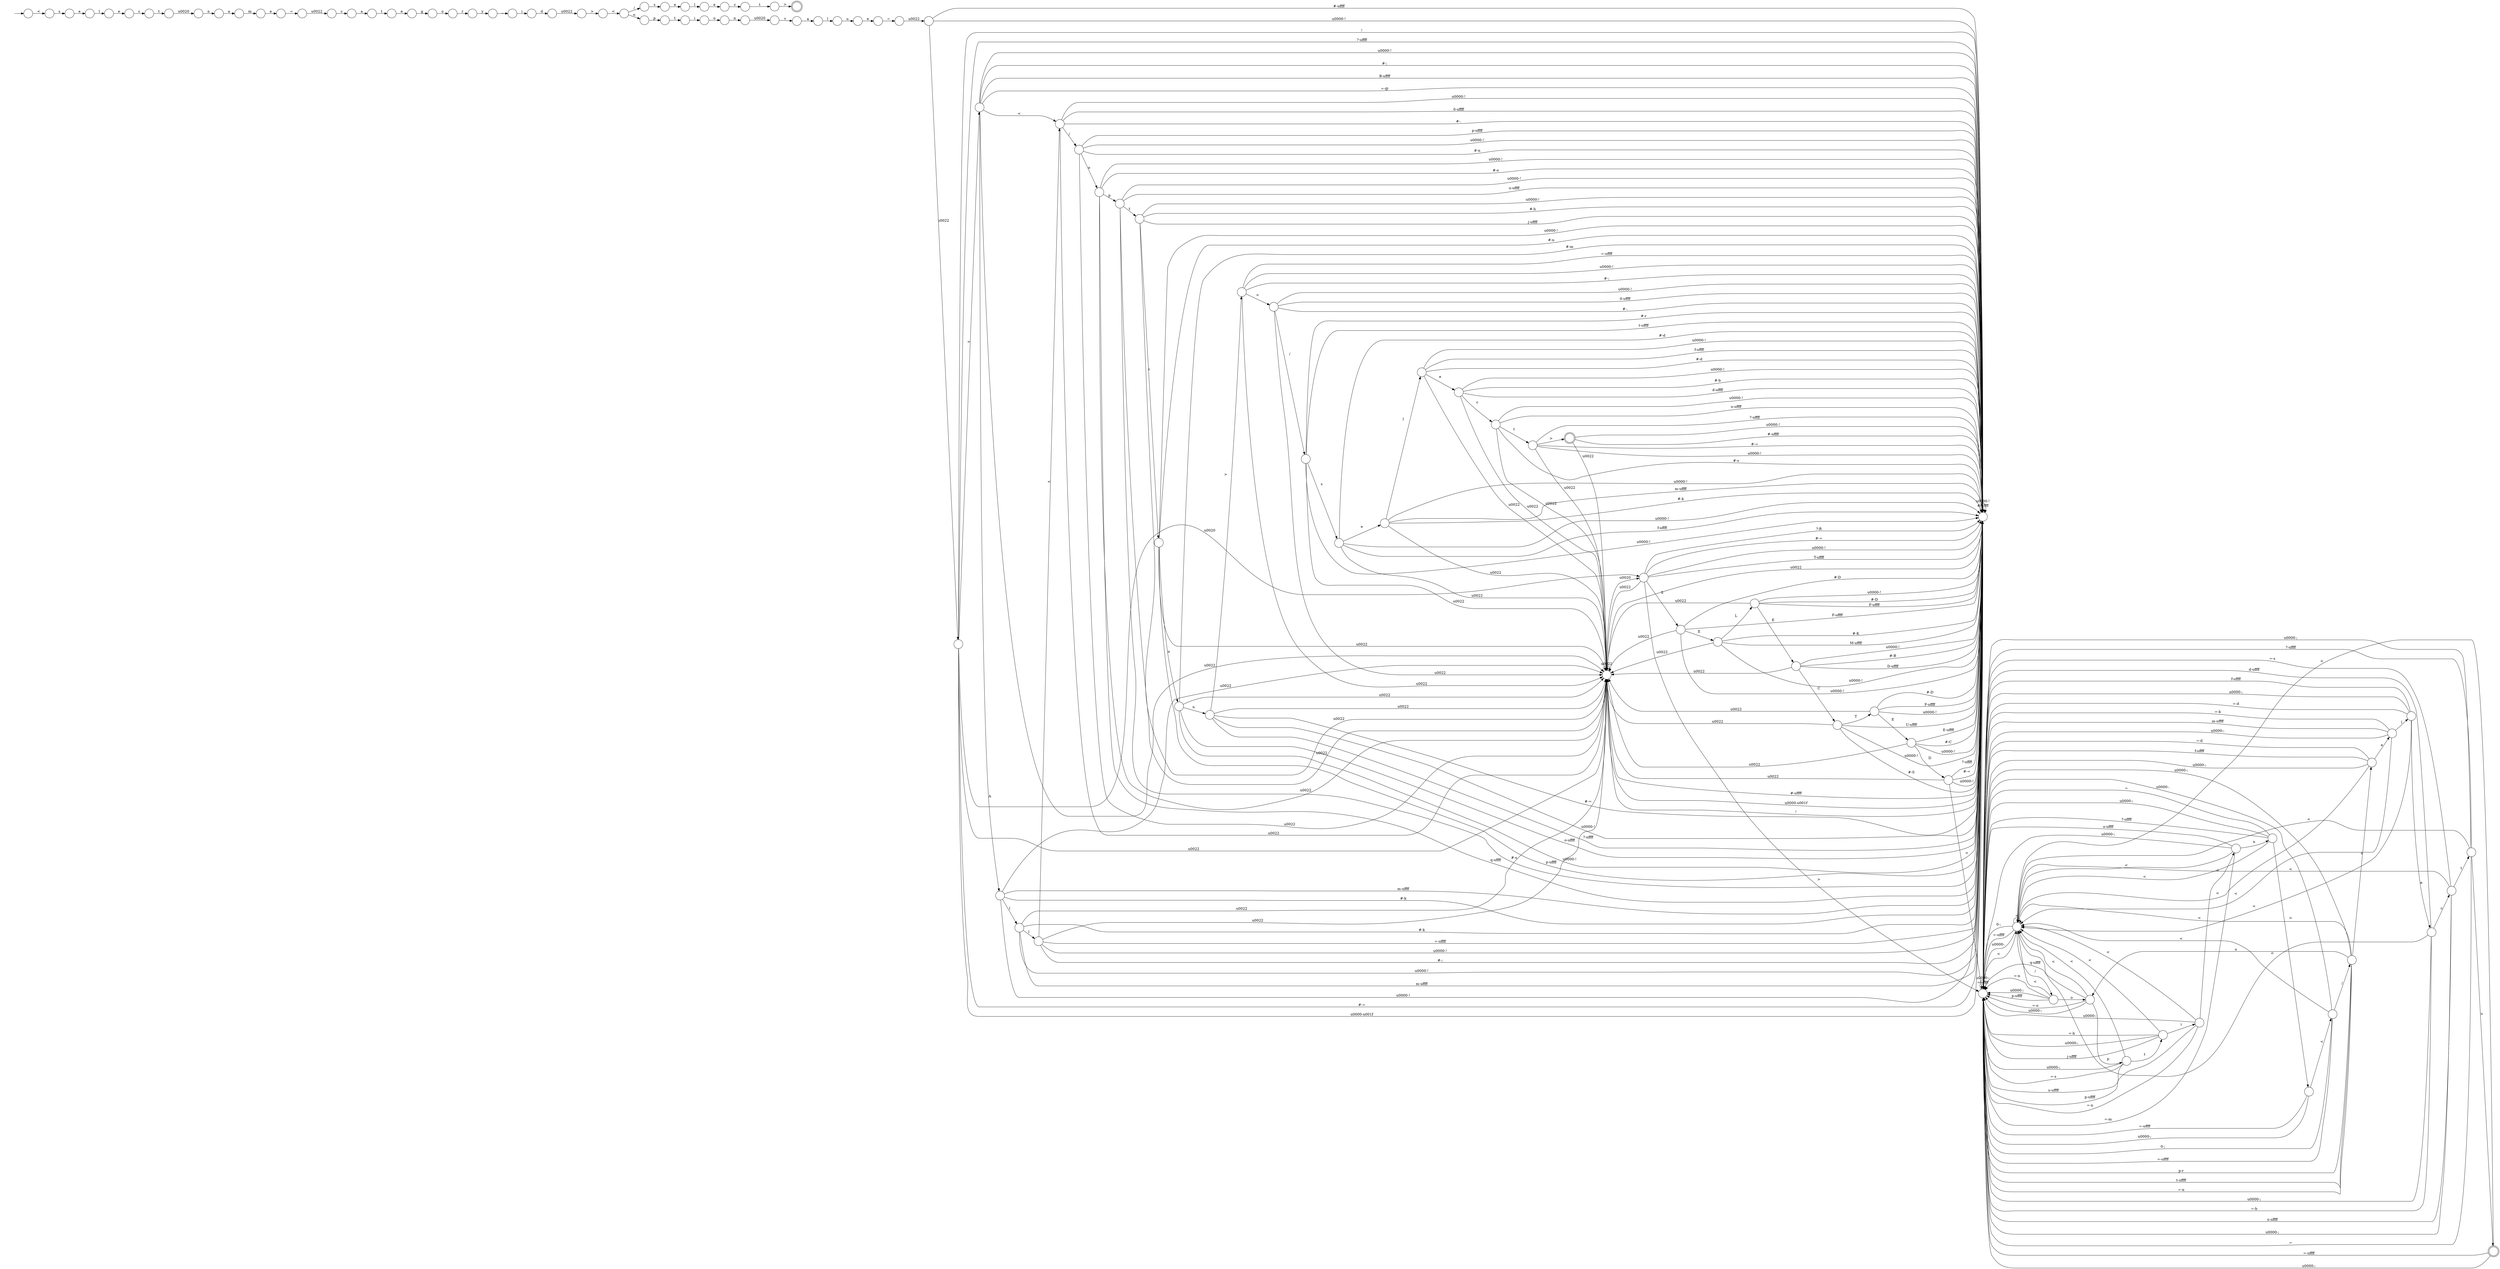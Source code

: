 digraph Automaton {
  rankdir = LR;
  0 [shape=circle,label=""];
  0 -> 60 [label="\u0022"]
  0 -> 86 [label="\u0000-!"]
  0 -> 2 [label="i"]
  0 -> 86 [label="#-h"]
  0 -> 86 [label="j-\uffff"]
  1 [shape=circle,label=""];
  1 -> 80 [label="0-;"]
  1 -> 80 [label="=-\uffff"]
  1 -> 80 [label="\u0000-."]
  1 -> 81 [label="/"]
  1 -> 14 [label="<"]
  2 [shape=circle,label=""];
  2 -> 60 [label="\u0022"]
  2 -> 86 [label="p-\uffff"]
  2 -> 86 [label="\u0000-!"]
  2 -> 86 [label="#-n"]
  2 -> 12 [label="o"]
  3 [shape=circle,label=""];
  3 -> 60 [label="\u0022"]
  3 -> 86 [label="#-="]
  3 -> 86 [label="\u0000-!"]
  3 -> 32 [label=">"]
  3 -> 86 [label="?-\uffff"]
  4 [shape=circle,label=""];
  4 -> 60 [label="\u0022"]
  4 -> 45 [label="c"]
  4 -> 86 [label="\u0000-!"]
  4 -> 86 [label="#-b"]
  4 -> 86 [label="d-\uffff"]
  5 [shape=circle,label=""];
  5 -> 37 [label="\u0022"]
  6 [shape=circle,label=""];
  6 -> 60 [label="\u0022"]
  6 -> 86 [label="\u0000-!"]
  6 -> 86 [label="#-K"]
  6 -> 48 [label="L"]
  6 -> 86 [label="M-\uffff"]
  7 [shape=circle,label=""];
  7 -> 61 [label="u"]
  8 [shape=circle,label=""];
  8 -> 64 [label="t"]
  9 [shape=circle,label=""];
  9 -> 34 [label="n"]
  10 [shape=circle,label=""];
  10 -> 9 [label="o"]
  11 [shape=circle,label=""];
  11 -> 103 [label="i"]
  11 -> 80 [label="=-h"]
  11 -> 80 [label="\u0000-;"]
  11 -> 14 [label="<"]
  11 -> 80 [label="j-\uffff"]
  12 [shape=circle,label=""];
  12 -> 22 [label="n"]
  12 -> 60 [label="\u0022"]
  12 -> 86 [label="o-\uffff"]
  12 -> 86 [label="\u0000-!"]
  12 -> 86 [label="#-m"]
  13 [shape=circle,label=""];
  13 -> 80 [label="="]
  13 -> 17 [label=">"]
  13 -> 80 [label="\u0000-;"]
  13 -> 14 [label="<"]
  13 -> 80 [label="?-\uffff"]
  14 [shape=circle,label=""];
  14 -> 80 [label="0-;"]
  14 -> 80 [label="=-\uffff"]
  14 -> 80 [label="\u0000-."]
  14 -> 69 [label="/"]
  14 -> 14 [label="<"]
  15 [shape=circle,label=""];
  15 -> 53 [label="a"]
  16 [shape=circle,label=""];
  16 -> 98 [label="y"]
  17 [shape=doublecircle,label=""];
  17 -> 80 [label="=-\uffff"]
  17 -> 80 [label="\u0000-;"]
  17 -> 14 [label="<"]
  18 [shape=circle,label=""];
  18 -> 35 [label="l"]
  19 [shape=circle,label=""];
  19 -> 86 [label="#-D"]
  19 -> 60 [label="\u0022"]
  19 -> 86 [label="F-\uffff"]
  19 -> 86 [label="\u0000-!"]
  19 -> 44 [label="E"]
  20 [shape=circle,label=""];
  20 -> 102 [label="/"]
  20 -> 90 [label="o"]
  21 [shape=circle,label=""];
  21 -> 80 [label="=-k"]
  21 -> 80 [label="m-\uffff"]
  21 -> 29 [label="l"]
  21 -> 80 [label="\u0000-;"]
  21 -> 14 [label="<"]
  22 [shape=circle,label=""];
  22 -> 60 [label="\u0022"]
  22 -> 86 [label="#-="]
  22 -> 86 [label="\u0000-!"]
  22 -> 75 [label=">"]
  22 -> 86 [label="?-\uffff"]
  23 [shape=circle,label=""];
  23 -> 50 [label="e"]
  24 [shape=circle,label=""];
  24 -> 79 [label="a"]
  25 [shape=circle,label=""];
  25 -> 36 [label="v"]
  26 [shape=circle,label=""];
  26 -> 60 [label="\u0022"]
  26 -> 86 [label="\u0000-!"]
  26 -> 86 [label="m-\uffff"]
  26 -> 71 [label="l"]
  26 -> 86 [label="#-k"]
  27 [shape=circle,label=""];
  27 -> 60 [label="\u0022"]
  27 -> 86 [label="\u0000-!"]
  27 -> 86 [label="#-r"]
  27 -> 49 [label="s"]
  27 -> 86 [label="t-\uffff"]
  28 [shape=circle,label=""];
  28 -> 13 [label="t"]
  28 -> 80 [label="u-\uffff"]
  28 -> 80 [label="\u0000-;"]
  28 -> 14 [label="<"]
  28 -> 80 [label="=-s"]
  29 [shape=circle,label=""];
  29 -> 39 [label="e"]
  29 -> 80 [label="f-\uffff"]
  29 -> 80 [label="\u0000-;"]
  29 -> 14 [label="<"]
  29 -> 80 [label="=-d"]
  30 [shape=circle,label=""];
  30 -> 60 [label="\u0022"]
  30 -> 86 [label="\u0000-!"]
  30 -> 4 [label="e"]
  30 -> 86 [label="f-\uffff"]
  30 -> 86 [label="#-d"]
  31 [shape=circle,label=""];
  31 -> 80 [label="q-\uffff"]
  31 -> 82 [label="p"]
  31 -> 80 [label="=-o"]
  31 -> 80 [label="\u0000-;"]
  31 -> 14 [label="<"]
  32 [shape=doublecircle,label=""];
  32 -> 60 [label="\u0022"]
  32 -> 86 [label="#-\uffff"]
  32 -> 86 [label="\u0000-!"]
  33 [shape=circle,label=""];
  33 -> 7 [label="l"]
  34 [shape=circle,label=""];
  34 -> 25 [label="\u0020"]
  35 [shape=circle,label=""];
  35 -> 76 [label="e"]
  36 [shape=circle,label=""];
  36 -> 33 [label="a"]
  37 [shape=circle,label=""];
  37 -> 94 [label=">"]
  38 [shape=circle,label=""];
  38 -> 43 [label="="]
  39 [shape=circle,label=""];
  39 -> 28 [label="c"]
  39 -> 80 [label="=-b"]
  39 -> 80 [label="d-\uffff"]
  39 -> 80 [label="\u0000-;"]
  39 -> 14 [label="<"]
  40 [shape=circle,label=""];
  40 -> 60 [label="\u0022"]
  40 -> 58 [label="/"]
  40 -> 86 [label="\u0000-!"]
  40 -> 86 [label="0-\uffff"]
  40 -> 86 [label="#-."]
  41 [shape=circle,label=""];
  41 -> 87 [label="c"]
  42 [shape=circle,label=""];
  42 -> 23 [label="s"]
  43 [shape=circle,label=""];
  43 -> 88 [label="\u0022"]
  44 [shape=circle,label=""];
  44 -> 60 [label="\u0022"]
  44 -> 93 [label="D"]
  44 -> 86 [label="\u0000-!"]
  44 -> 86 [label="E-\uffff"]
  44 -> 86 [label="#-C"]
  45 [shape=circle,label=""];
  45 -> 60 [label="\u0022"]
  45 -> 3 [label="t"]
  45 -> 86 [label="#-s"]
  45 -> 86 [label="\u0000-!"]
  45 -> 86 [label="u-\uffff"]
  46 [shape=circle,label=""];
  46 -> 72 [label="e"]
  47 [shape=circle,label=""];
  47 -> 60 [label="\u0022"]
  47 -> 26 [label="A"]
  47 -> 86 [label="\u0000-!"]
  47 -> 86 [label="#-;"]
  47 -> 86 [label="B-\uffff"]
  47 -> 86 [label="=-@"]
  47 -> 40 [label="<"]
  48 [shape=circle,label=""];
  48 -> 86 [label="#-D"]
  48 -> 60 [label="\u0022"]
  48 -> 86 [label="F-\uffff"]
  48 -> 86 [label="\u0000-!"]
  48 -> 68 [label="E"]
  49 [shape=circle,label=""];
  49 -> 60 [label="\u0022"]
  49 -> 86 [label="\u0000-!"]
  49 -> 78 [label="e"]
  49 -> 86 [label="f-\uffff"]
  49 -> 86 [label="#-d"]
  50 [shape=circle,label=""];
  50 -> 63 [label="l"]
  51 [shape=circle,label=""];
  51 -> 100 [label="\u0020"]
  52 [shape=circle,label=""];
  52 -> 60 [label="\u0022"]
  52 -> 86 [label="\u0000-!"]
  52 -> 19 [label="T"]
  52 -> 86 [label="#-S"]
  52 -> 86 [label="U-\uffff"]
  53 [shape=circle,label=""];
  53 -> 46 [label="m"]
  54 [shape=circle,label=""];
  initial [shape=plaintext,label=""];
  initial -> 54
  54 -> 42 [label="<"]
  55 [shape=circle,label=""];
  55 -> 16 [label="r"]
  56 [shape=circle,label=""];
  56 -> 86 [label="q-\uffff"]
  56 -> 60 [label="\u0022"]
  56 -> 86 [label="\u0000-!"]
  56 -> 85 [label="p"]
  56 -> 86 [label="#-o"]
  57 [shape=circle,label=""];
  57 -> 24 [label="c"]
  58 [shape=circle,label=""];
  58 -> 60 [label="\u0022"]
  58 -> 86 [label="p-\uffff"]
  58 -> 86 [label="\u0000-!"]
  58 -> 86 [label="#-n"]
  58 -> 56 [label="o"]
  59 [shape=circle,label=""];
  59 -> 101 [label="g"]
  60 [shape=circle,label=""];
  60 -> 60 [label="\u0022"]
  60 -> 86 [label="#-\uffff"]
  60 -> 86 [label="\u0000-\u001f"]
  60 -> 97 [label="\u0020"]
  60 -> 86 [label="!"]
  61 [shape=circle,label=""];
  61 -> 38 [label="e"]
  62 [shape=doublecircle,label=""];
  63 [shape=circle,label=""];
  63 -> 41 [label="e"]
  64 [shape=circle,label=""];
  64 -> 10 [label="i"]
  65 [shape=circle,label=""];
  65 -> 60 [label="\u0022"]
  65 -> 86 [label="=-\uffff"]
  65 -> 86 [label="\u0000-!"]
  65 -> 86 [label="#-;"]
  65 -> 40 [label="<"]
  66 [shape=circle,label=""];
  66 -> 21 [label="e"]
  66 -> 80 [label="f-\uffff"]
  66 -> 80 [label="\u0000-;"]
  66 -> 14 [label="<"]
  66 -> 80 [label="=-d"]
  67 [shape=circle,label=""];
  67 -> 62 [label=">"]
  68 [shape=circle,label=""];
  68 -> 60 [label="\u0022"]
  68 -> 86 [label="\u0000-!"]
  68 -> 52 [label="C"]
  68 -> 86 [label="#-B"]
  68 -> 86 [label="D-\uffff"]
  69 [shape=circle,label=""];
  69 -> 80 [label="p-\uffff"]
  69 -> 80 [label="=-n"]
  69 -> 80 [label="\u0000-;"]
  69 -> 14 [label="<"]
  69 -> 31 [label="o"]
  70 [shape=circle,label=""];
  70 -> 57 [label="\u0022"]
  71 [shape=circle,label=""];
  71 -> 60 [label="\u0022"]
  71 -> 86 [label="\u0000-!"]
  71 -> 86 [label="m-\uffff"]
  71 -> 65 [label="l"]
  71 -> 86 [label="#-k"]
  72 [shape=circle,label=""];
  72 -> 70 [label="="]
  73 [shape=circle,label=""];
  73 -> 59 [label="e"]
  74 [shape=circle,label=""];
  74 -> 18 [label="e"]
  75 [shape=circle,label=""];
  75 -> 60 [label="\u0022"]
  75 -> 86 [label="=-\uffff"]
  75 -> 86 [label="\u0000-!"]
  75 -> 86 [label="#-;"]
  75 -> 96 [label="<"]
  76 [shape=circle,label=""];
  76 -> 91 [label="c"]
  77 [shape=circle,label=""];
  77 -> 5 [label="d"]
  78 [shape=circle,label=""];
  78 -> 60 [label="\u0022"]
  78 -> 86 [label="\u0000-!"]
  78 -> 86 [label="m-\uffff"]
  78 -> 30 [label="l"]
  78 -> 86 [label="#-k"]
  79 [shape=circle,label=""];
  79 -> 73 [label="t"]
  80 [shape=circle,label=""];
  80 -> 80 [label="=-\uffff"]
  80 -> 80 [label="\u0000-;"]
  80 -> 14 [label="<"]
  81 [shape=circle,label=""];
  81 -> 80 [label="p-r"]
  81 -> 66 [label="s"]
  81 -> 80 [label="t-\uffff"]
  81 -> 80 [label="=-n"]
  81 -> 80 [label="\u0000-;"]
  81 -> 14 [label="<"]
  81 -> 31 [label="o"]
  82 [shape=circle,label=""];
  82 -> 11 [label="t"]
  82 -> 80 [label="u-\uffff"]
  82 -> 80 [label="\u0000-;"]
  82 -> 14 [label="<"]
  82 -> 80 [label="=-s"]
  83 [shape=circle,label=""];
  83 -> 86 [label="#-D"]
  83 -> 60 [label="\u0022"]
  83 -> 86 [label="F-\uffff"]
  83 -> 86 [label="\u0000-!"]
  83 -> 6 [label="E"]
  84 [shape=circle,label=""];
  84 -> 80 [label="=-\uffff"]
  84 -> 80 [label="\u0000-;"]
  84 -> 1 [label="<"]
  85 [shape=circle,label=""];
  85 -> 60 [label="\u0022"]
  85 -> 0 [label="t"]
  85 -> 86 [label="#-s"]
  85 -> 86 [label="\u0000-!"]
  85 -> 86 [label="u-\uffff"]
  86 [shape=circle,label=""];
  86 -> 60 [label="\u0022"]
  86 -> 86 [label="#-\uffff"]
  86 -> 86 [label="\u0000-!"]
  87 [shape=circle,label=""];
  87 -> 51 [label="t"]
  88 [shape=circle,label=""];
  88 -> 92 [label="\u0022"]
  88 -> 86 [label="#-\uffff"]
  88 -> 86 [label="\u0000-!"]
  89 [shape=circle,label=""];
  89 -> 99 [label="n"]
  89 -> 80 [label="o-\uffff"]
  89 -> 80 [label="\u0000-;"]
  89 -> 14 [label="<"]
  89 -> 80 [label="=-m"]
  90 [shape=circle,label=""];
  90 -> 8 [label="p"]
  91 [shape=circle,label=""];
  91 -> 67 [label="t"]
  92 [shape=circle,label=""];
  92 -> 60 [label="\u0022"]
  92 -> 86 [label="#-="]
  92 -> 47 [label=">"]
  92 -> 86 [label="\u0000-\u001f"]
  92 -> 97 [label="\u0020"]
  92 -> 86 [label="!"]
  92 -> 86 [label="?-\uffff"]
  93 [shape=circle,label=""];
  93 -> 60 [label="\u0022"]
  93 -> 86 [label="#-="]
  93 -> 86 [label="\u0000-!"]
  93 -> 80 [label=">"]
  93 -> 86 [label="?-\uffff"]
  94 [shape=circle,label=""];
  94 -> 20 [label="<"]
  95 [shape=circle,label=""];
  95 -> 77 [label="i"]
  96 [shape=circle,label=""];
  96 -> 60 [label="\u0022"]
  96 -> 27 [label="/"]
  96 -> 86 [label="\u0000-!"]
  96 -> 86 [label="0-\uffff"]
  96 -> 86 [label="#-."]
  97 [shape=circle,label=""];
  97 -> 86 [label="?-R"]
  97 -> 60 [label="\u0022"]
  97 -> 86 [label="#-="]
  97 -> 86 [label="\u0000-!"]
  97 -> 83 [label="S"]
  97 -> 80 [label=">"]
  97 -> 86 [label="T-\uffff"]
  98 [shape=circle,label=""];
  98 -> 95 [label="_"]
  99 [shape=circle,label=""];
  99 -> 80 [label="="]
  99 -> 84 [label=">"]
  99 -> 80 [label="\u0000-;"]
  99 -> 14 [label="<"]
  99 -> 80 [label="?-\uffff"]
  100 [shape=circle,label=""];
  100 -> 15 [label="n"]
  101 [shape=circle,label=""];
  101 -> 55 [label="o"]
  102 [shape=circle,label=""];
  102 -> 74 [label="s"]
  103 [shape=circle,label=""];
  103 -> 80 [label="p-\uffff"]
  103 -> 80 [label="=-n"]
  103 -> 80 [label="\u0000-;"]
  103 -> 14 [label="<"]
  103 -> 89 [label="o"]
}

